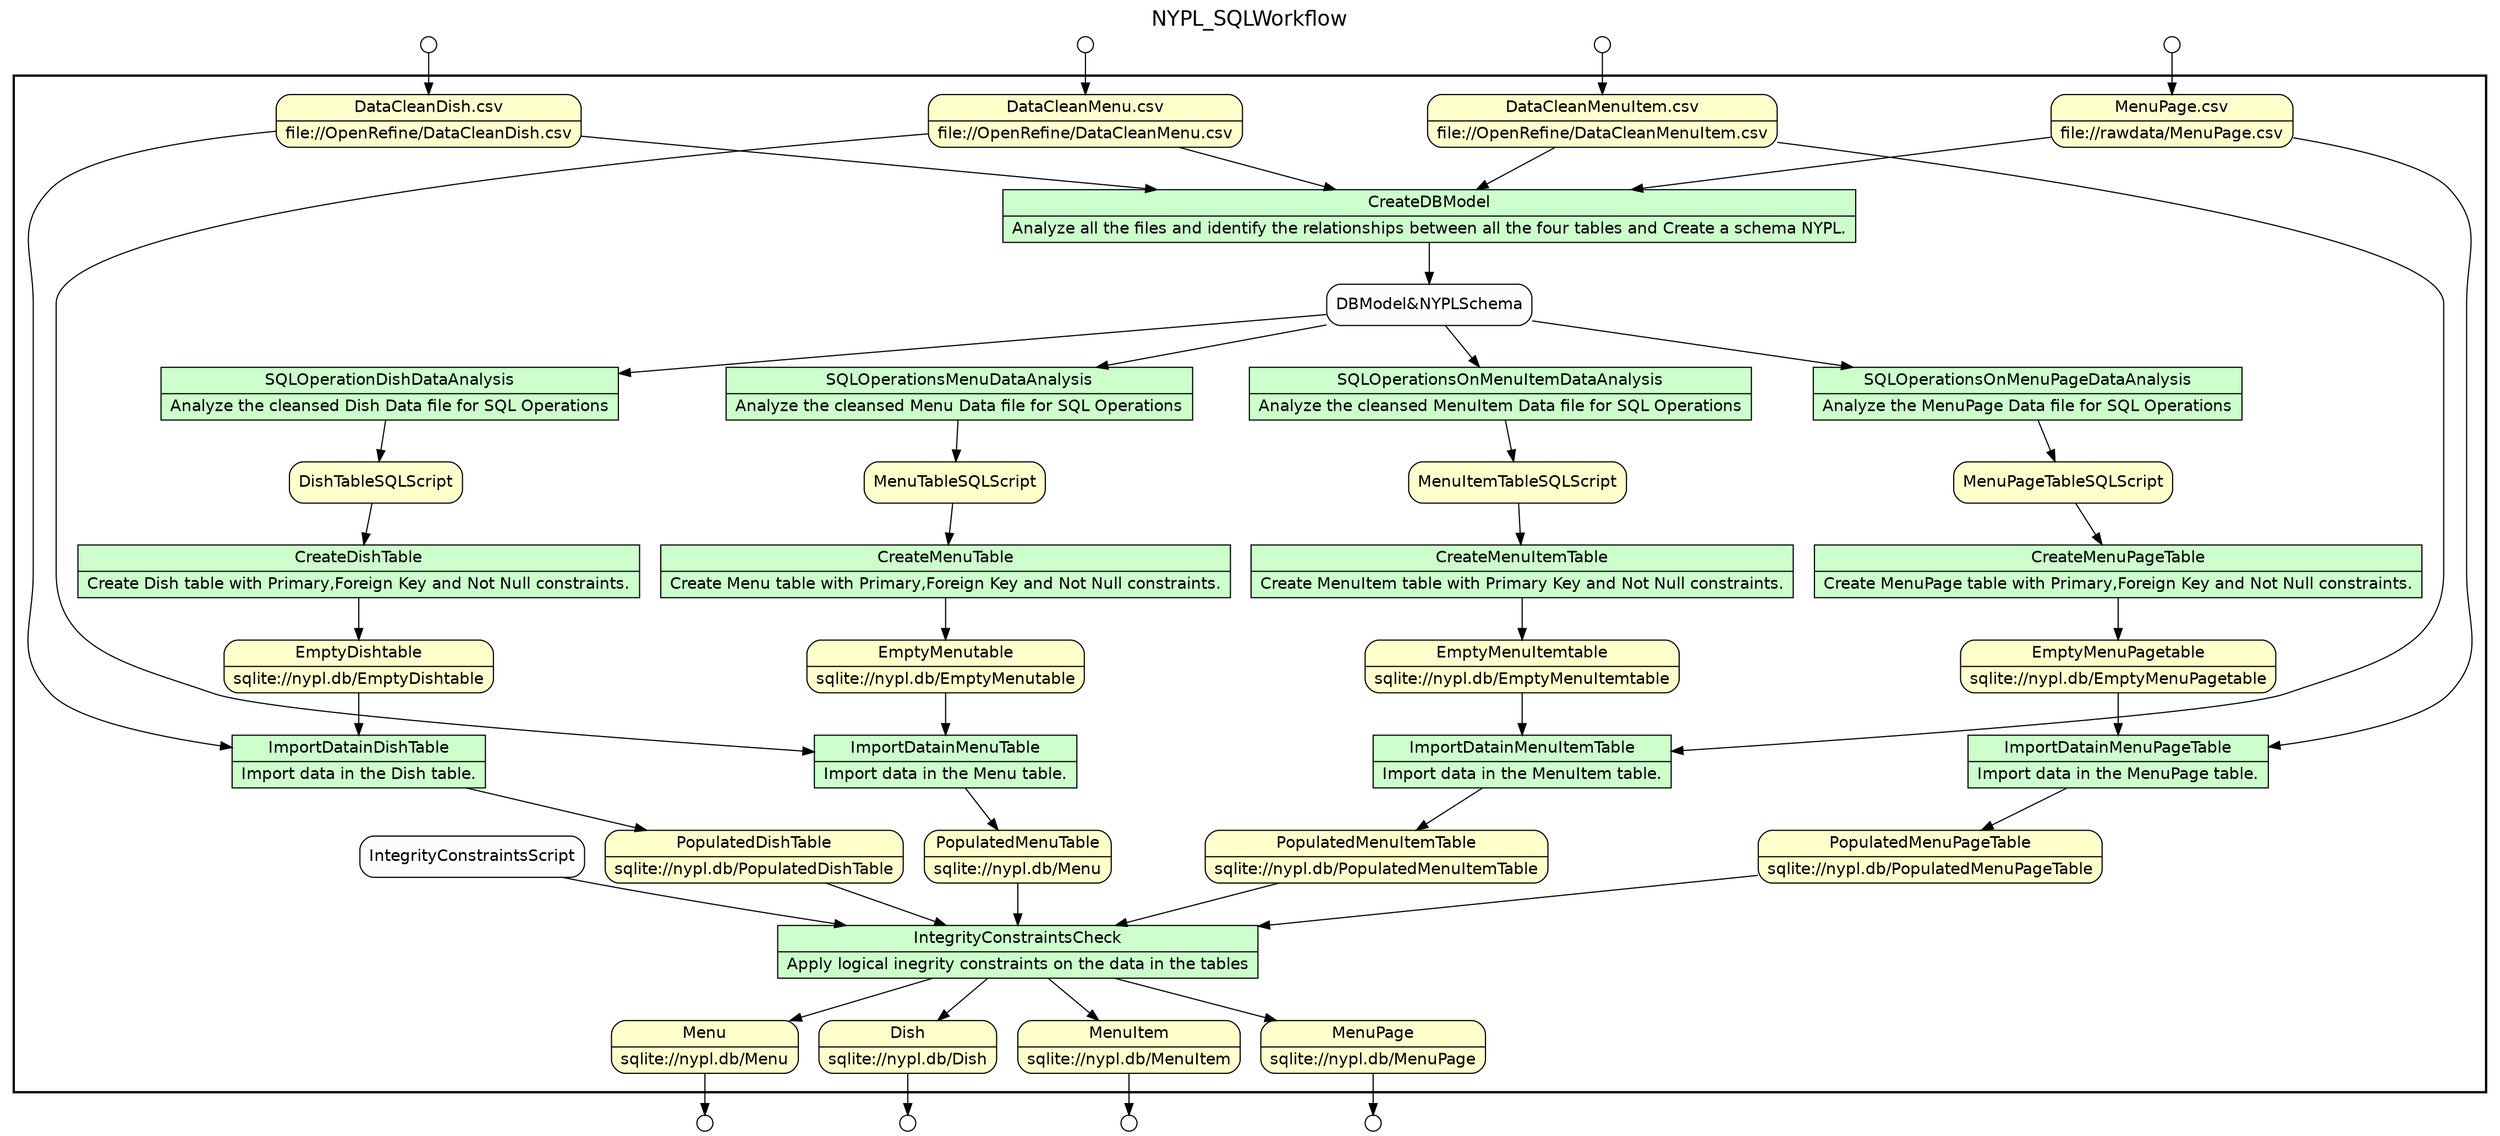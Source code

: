 
/* Start of top-level graph */
digraph Workflow {
rankdir=TB

/* Title for graph */
fontname=Helvetica; fontsize=18; labelloc=t
label=NYPL_SQLWorkflow

/* Start of double cluster for drawing box around nodes in workflow */
subgraph cluster_workflow_box_outer { label=""; color=black; penwidth=2
subgraph cluster_workflow_box_inner { label=""; penwidth=0

/* Style for nodes representing atomic programs in workflow */
node[shape=box style=filled fillcolor="#CCFFCC" peripheries=1 fontname=Helvetica]

/* Nodes representing atomic programs in workflow */
CreateDBModel [shape=record rankdir=LR label="{<f0> CreateDBModel |<f1> Analyze all the files and identify the relationships between all the four tables and Create a schema NYPL.}"];
SQLOperationDishDataAnalysis [shape=record rankdir=LR label="{<f0> SQLOperationDishDataAnalysis |<f1> Analyze the cleansed Dish Data file for SQL Operations}"];
SQLOperationsMenuDataAnalysis [shape=record rankdir=LR label="{<f0> SQLOperationsMenuDataAnalysis |<f1> Analyze the cleansed Menu Data file for SQL Operations}"];
SQLOperationsOnMenuItemDataAnalysis [shape=record rankdir=LR label="{<f0> SQLOperationsOnMenuItemDataAnalysis |<f1> Analyze the cleansed MenuItem Data file for SQL Operations}"];
SQLOperationsOnMenuPageDataAnalysis [shape=record rankdir=LR label="{<f0> SQLOperationsOnMenuPageDataAnalysis |<f1> Analyze the MenuPage Data file for SQL Operations}"];
CreateDishTable [shape=record rankdir=LR label="{<f0> CreateDishTable |<f1> Create Dish table with Primary,Foreign Key and Not Null constraints.}"];
CreateMenuTable [shape=record rankdir=LR label="{<f0> CreateMenuTable |<f1> Create Menu table with Primary,Foreign Key and Not Null constraints.}"];
CreateMenuItemTable [shape=record rankdir=LR label="{<f0> CreateMenuItemTable |<f1> Create MenuItem table with Primary Key and Not Null constraints.}"];
CreateMenuPageTable [shape=record rankdir=LR label="{<f0> CreateMenuPageTable |<f1> Create MenuPage table with Primary,Foreign Key and Not Null constraints.}"];
ImportDatainDishTable [shape=record rankdir=LR label="{<f0> ImportDatainDishTable |<f1> Import data in the Dish table.}"];
ImportDatainMenuTable [shape=record rankdir=LR label="{<f0> ImportDatainMenuTable |<f1> Import data in the Menu table.}"];
ImportDatainMenuItemTable [shape=record rankdir=LR label="{<f0> ImportDatainMenuItemTable |<f1> Import data in the MenuItem table.}"];
ImportDatainMenuPageTable [shape=record rankdir=LR label="{<f0> ImportDatainMenuPageTable |<f1> Import data in the MenuPage table.}"];
IntegrityConstraintsCheck [shape=record rankdir=LR label="{<f0> IntegrityConstraintsCheck |<f1> Apply logical inegrity constraints on the data in the tables}"];

/* Style for nodes representing non-parameter data channels in workflow */
node[shape=box style="rounded,filled" fillcolor="#FFFFCC" peripheries=1 fontname=Helvetica]

/* Nodes for non-parameter data channels in workflow */
"MenuPage.csv" [shape=record rankdir=LR label="{<f0> MenuPage.csv |<f1> file\://rawdata/MenuPage.csv}"];
"DataCleanMenuItem.csv" [shape=record rankdir=LR label="{<f0> DataCleanMenuItem.csv |<f1> file\://OpenRefine/DataCleanMenuItem.csv}"];
"DataCleanDish.csv" [shape=record rankdir=LR label="{<f0> DataCleanDish.csv |<f1> file\://OpenRefine/DataCleanDish.csv}"];
"DataCleanMenu.csv" [shape=record rankdir=LR label="{<f0> DataCleanMenu.csv |<f1> file\://OpenRefine/DataCleanMenu.csv}"];
DishTableSQLScript
MenuTableSQLScript
MenuItemTableSQLScript
MenuPageTableSQLScript
EmptyDishtable [shape=record rankdir=LR label="{<f0> EmptyDishtable |<f1> sqlite\://nypl.db/EmptyDishtable}"];
EmptyMenutable [shape=record rankdir=LR label="{<f0> EmptyMenutable |<f1> sqlite\://nypl.db/EmptyMenutable}"];
EmptyMenuItemtable [shape=record rankdir=LR label="{<f0> EmptyMenuItemtable |<f1> sqlite\://nypl.db/EmptyMenuItemtable}"];
EmptyMenuPagetable [shape=record rankdir=LR label="{<f0> EmptyMenuPagetable |<f1> sqlite\://nypl.db/EmptyMenuPagetable}"];
PopulatedMenuTable [shape=record rankdir=LR label="{<f0> PopulatedMenuTable |<f1> sqlite\://nypl.db/Menu}"];
PopulatedDishTable [shape=record rankdir=LR label="{<f0> PopulatedDishTable |<f1> sqlite\://nypl.db/PopulatedDishTable}"];
PopulatedMenuPageTable [shape=record rankdir=LR label="{<f0> PopulatedMenuPageTable |<f1> sqlite\://nypl.db/PopulatedMenuPageTable}"];
PopulatedMenuItemTable [shape=record rankdir=LR label="{<f0> PopulatedMenuItemTable |<f1> sqlite\://nypl.db/PopulatedMenuItemTable}"];
Menu [shape=record rankdir=LR label="{<f0> Menu |<f1> sqlite\://nypl.db/Menu}"];
Dish [shape=record rankdir=LR label="{<f0> Dish |<f1> sqlite\://nypl.db/Dish}"];
MenuItem [shape=record rankdir=LR label="{<f0> MenuItem |<f1> sqlite\://nypl.db/MenuItem}"];
MenuPage [shape=record rankdir=LR label="{<f0> MenuPage |<f1> sqlite\://nypl.db/MenuPage}"];

/* Style for nodes representing parameter channels in workflow */
node[shape=box style="rounded,filled" fillcolor="#FCFCFC" peripheries=1 fontname=Helvetica]

/* Nodes representing parameter channels in workflow */
"DBModel&NYPLSchema"

/* Edges representing connections between programs and channels */
CreateDBModel -> "DBModel&NYPLSchema"
"MenuPage.csv" -> CreateDBModel
"DataCleanMenuItem.csv" -> CreateDBModel
"DataCleanDish.csv" -> CreateDBModel
"DataCleanMenu.csv" -> CreateDBModel
SQLOperationDishDataAnalysis -> DishTableSQLScript
"DBModel&NYPLSchema" -> SQLOperationDishDataAnalysis
SQLOperationsMenuDataAnalysis -> MenuTableSQLScript
"DBModel&NYPLSchema" -> SQLOperationsMenuDataAnalysis
SQLOperationsOnMenuItemDataAnalysis -> MenuItemTableSQLScript
"DBModel&NYPLSchema" -> SQLOperationsOnMenuItemDataAnalysis
SQLOperationsOnMenuPageDataAnalysis -> MenuPageTableSQLScript
"DBModel&NYPLSchema" -> SQLOperationsOnMenuPageDataAnalysis
CreateDishTable -> EmptyDishtable
DishTableSQLScript -> CreateDishTable
CreateMenuTable -> EmptyMenutable
MenuTableSQLScript -> CreateMenuTable
CreateMenuItemTable -> EmptyMenuItemtable
MenuItemTableSQLScript -> CreateMenuItemTable
CreateMenuPageTable -> EmptyMenuPagetable
MenuPageTableSQLScript -> CreateMenuPageTable
ImportDatainDishTable -> PopulatedDishTable
EmptyDishtable -> ImportDatainDishTable
"DataCleanDish.csv" -> ImportDatainDishTable
ImportDatainMenuTable -> PopulatedMenuTable
EmptyMenutable -> ImportDatainMenuTable
"DataCleanMenu.csv" -> ImportDatainMenuTable
ImportDatainMenuItemTable -> PopulatedMenuItemTable
EmptyMenuItemtable -> ImportDatainMenuItemTable
"DataCleanMenuItem.csv" -> ImportDatainMenuItemTable
ImportDatainMenuPageTable -> PopulatedMenuPageTable
EmptyMenuPagetable -> ImportDatainMenuPageTable
"MenuPage.csv" -> ImportDatainMenuPageTable
IntegrityConstraintsCheck -> Menu
IntegrityConstraintsCheck -> Dish
IntegrityConstraintsCheck -> MenuItem
IntegrityConstraintsCheck -> MenuPage
PopulatedMenuTable -> IntegrityConstraintsCheck
PopulatedDishTable -> IntegrityConstraintsCheck
PopulatedMenuPageTable -> IntegrityConstraintsCheck
PopulatedMenuItemTable -> IntegrityConstraintsCheck
IntegrityConstraintsScript -> IntegrityConstraintsCheck

/* End of double cluster for drawing box around nodes in workflow */
}}

/* Style for nodes representing workflow input ports */
node[shape=circle style="rounded,filled" fillcolor="#FFFFFF" peripheries=1 fontname=Helvetica width=0.2]

/* Nodes representing workflow input ports */
"DataCleanDish.csv_input_port" [label=""]
"DataCleanMenu.csv_input_port" [label=""]
"DataCleanMenuItem.csv_input_port" [label=""]
"MenuPage.csv_input_port" [label=""]

/* Style for nodes representing workflow output ports */
node[shape=circle style="rounded,filled" fillcolor="#FFFFFF" peripheries=1 fontname=Helvetica width=0.2]

/* Nodes representing workflow output ports */
Menu_output_port [label=""]
Dish_output_port [label=""]
MenuItem_output_port [label=""]
MenuPage_output_port [label=""]

/* Edges from input ports to channels */
"DataCleanDish.csv_input_port" -> "DataCleanDish.csv"
"DataCleanMenu.csv_input_port" -> "DataCleanMenu.csv"
"DataCleanMenuItem.csv_input_port" -> "DataCleanMenuItem.csv"
"MenuPage.csv_input_port" -> "MenuPage.csv"

/* Edges from channels to output ports */
Menu -> Menu_output_port
Dish -> Dish_output_port
MenuItem -> MenuItem_output_port
MenuPage -> MenuPage_output_port

/* End of top-level graph */
}
